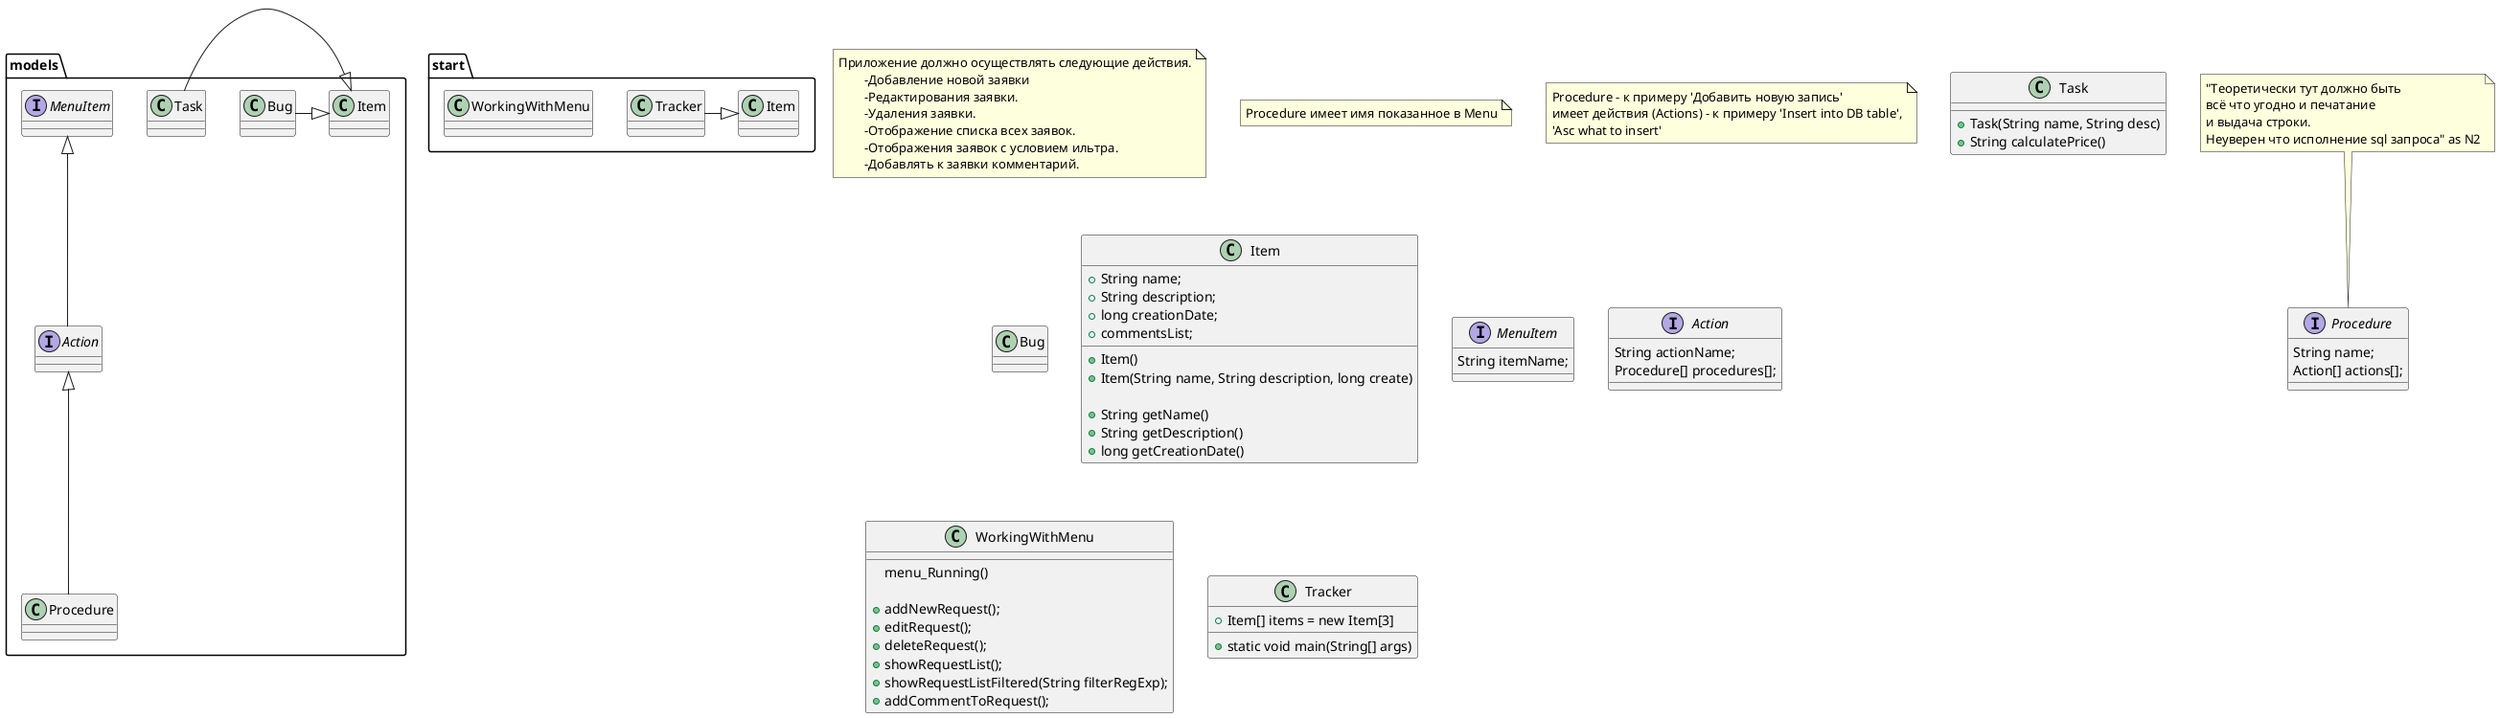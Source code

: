 @startuml

note "Приложение должно осуществлять следующие действия.\n\t-Добавление новой заявки\n\t-Редактирования заявки.\n\t-Удаления заявки.\n\t-Отображение списка всех заявок.\n\t-Отображения заявок с условием ильтра.\n\t-Добавлять к заявки комментарий." as N1

note "Procedure имеет имя показанное в Menu" as N3

note "Procedure - к примеру 'Добавить новую запись'\nимеет действия (Actions) - к примеру 'Insert into DB table',\n'Asc what to insert' " as N4


package "models" {
	' extends Item '
	Bug -|> Item 

	' extends Item '
	Task -|> Item 

	interface Action
	interface MenuItem
	MenuItem <|-- Action
	Action <|-- Procedure
}


' --- Classes Description ---
class Task {
	+ Task(String name, String desc)
	+ String calculatePrice()
}
class Bug

class Item {
	+ String name;
	+ String description;
	+ long creationDate;
	+ commentsList;

	+ Item() 
	+ Item(String name, String description, long create) 

	+ String getName() 
	+ String getDescription() 
	+ long getCreationDate()
}

interface Procedure {
	String name;
	Action[] actions[];
}

' note top of WorkingWithMenu() : "Item <- Task <-> Request" as N2
' note "Item <- Task <-> Request" as N2


' -- Package start
package "start" {
	Tracker -|> Item

	class WorkingWithMenu
}

interface MenuItem {
	String itemName;
}

interface Action {
	String actionName;
	Procedure[] procedures[];
}

note top of Procedure : "Теоретически тут должно быть\nвсё что угодно и печатание\nи выдача строки.\nНеуверен что исполнение sql запроса" as N2
interface Procedure {
		
}

class WorkingWithMenu {
	menu_Running()

	+ addNewRequest();
	+ editRequest();
	+ deleteRequest();
	+ showRequestList();
	+ showRequestListFiltered(String filterRegExp);
	+ addCommentToRequest();
}

class Tracker {
	+ Item[] items = new Item[3]
	+ static void main(String[] args)		
}


@enduml